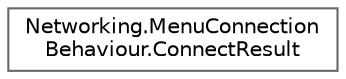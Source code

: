 digraph "Graphical Class Hierarchy"
{
 // LATEX_PDF_SIZE
  bgcolor="transparent";
  edge [fontname=Helvetica,fontsize=10,labelfontname=Helvetica,labelfontsize=10];
  node [fontname=Helvetica,fontsize=10,shape=box,height=0.2,width=0.4];
  rankdir="LR";
  Node0 [id="Node000000",label="Networking.MenuConnection\lBehaviour.ConnectResult",height=0.2,width=0.4,color="grey40", fillcolor="white", style="filled",URL="$class_networking_1_1_menu_connection_behaviour_1_1_connect_result.html",tooltip=" "];
}
